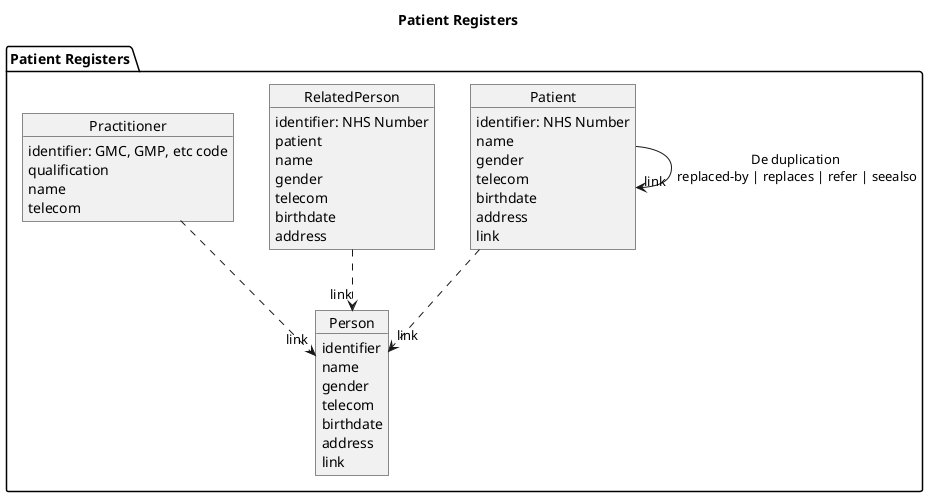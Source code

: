 @startuml


title Patient Registers


package PatientRegisters as "Patient Registers" {
  object Patient {
    identifier: NHS Number
    name
    gender
    telecom
    birthdate
    address
    link
  }
  object RelatedPerson  {
  identifier: NHS Number
    patient
    name
    gender
    telecom
    birthdate
    address
  }
  object Practitioner  {
    identifier: GMC, GMP, etc code
    qualification
    name
    telecom
  }
  object Person {
    identifier
    name
    gender
    telecom
    birthdate
    address
    link
  }

  Patient ..> "link" Person
   Patient --> "link" Patient : De duplication \nreplaced-by | replaces | refer | seealso
  RelatedPerson ..> "link" Person
  Practitioner ..> "link" Person
}

@enduml
